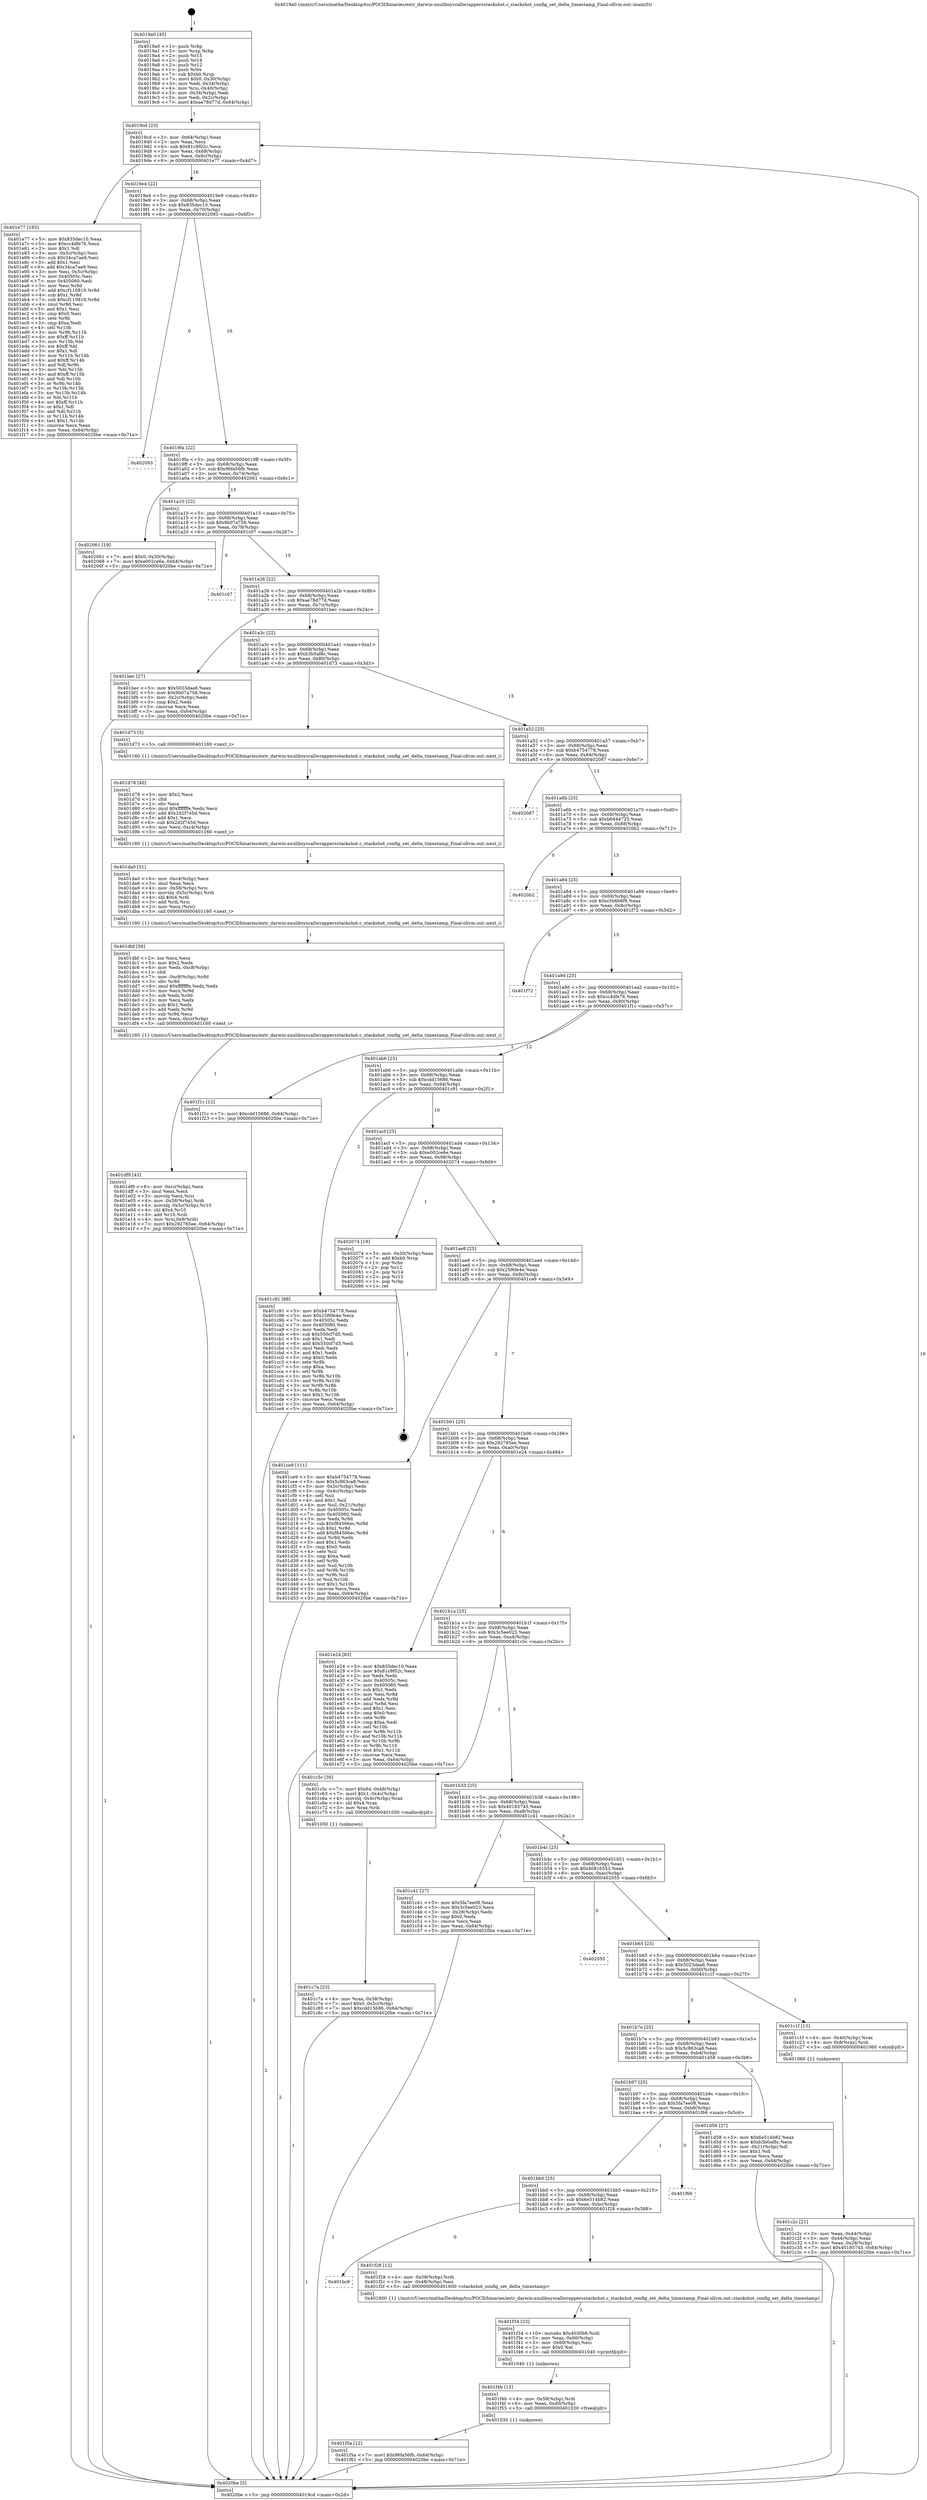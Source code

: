 digraph "0x4019a0" {
  label = "0x4019a0 (/mnt/c/Users/mathe/Desktop/tcc/POCII/binaries/extr_darwin-xnulibsyscallwrappersstackshot.c_stackshot_config_set_delta_timestamp_Final-ollvm.out::main(0))"
  labelloc = "t"
  node[shape=record]

  Entry [label="",width=0.3,height=0.3,shape=circle,fillcolor=black,style=filled]
  "0x4019cd" [label="{
     0x4019cd [23]\l
     | [instrs]\l
     &nbsp;&nbsp;0x4019cd \<+3\>: mov -0x64(%rbp),%eax\l
     &nbsp;&nbsp;0x4019d0 \<+2\>: mov %eax,%ecx\l
     &nbsp;&nbsp;0x4019d2 \<+6\>: sub $0x81c9f02c,%ecx\l
     &nbsp;&nbsp;0x4019d8 \<+3\>: mov %eax,-0x68(%rbp)\l
     &nbsp;&nbsp;0x4019db \<+3\>: mov %ecx,-0x6c(%rbp)\l
     &nbsp;&nbsp;0x4019de \<+6\>: je 0000000000401e77 \<main+0x4d7\>\l
  }"]
  "0x401e77" [label="{
     0x401e77 [165]\l
     | [instrs]\l
     &nbsp;&nbsp;0x401e77 \<+5\>: mov $0x835dec10,%eax\l
     &nbsp;&nbsp;0x401e7c \<+5\>: mov $0xcc4dfe76,%ecx\l
     &nbsp;&nbsp;0x401e81 \<+2\>: mov $0x1,%dl\l
     &nbsp;&nbsp;0x401e83 \<+3\>: mov -0x5c(%rbp),%esi\l
     &nbsp;&nbsp;0x401e86 \<+6\>: sub $0x34ca7ae9,%esi\l
     &nbsp;&nbsp;0x401e8c \<+3\>: add $0x1,%esi\l
     &nbsp;&nbsp;0x401e8f \<+6\>: add $0x34ca7ae9,%esi\l
     &nbsp;&nbsp;0x401e95 \<+3\>: mov %esi,-0x5c(%rbp)\l
     &nbsp;&nbsp;0x401e98 \<+7\>: mov 0x40505c,%esi\l
     &nbsp;&nbsp;0x401e9f \<+7\>: mov 0x405060,%edi\l
     &nbsp;&nbsp;0x401ea6 \<+3\>: mov %esi,%r8d\l
     &nbsp;&nbsp;0x401ea9 \<+7\>: add $0xcf110819,%r8d\l
     &nbsp;&nbsp;0x401eb0 \<+4\>: sub $0x1,%r8d\l
     &nbsp;&nbsp;0x401eb4 \<+7\>: sub $0xcf110819,%r8d\l
     &nbsp;&nbsp;0x401ebb \<+4\>: imul %r8d,%esi\l
     &nbsp;&nbsp;0x401ebf \<+3\>: and $0x1,%esi\l
     &nbsp;&nbsp;0x401ec2 \<+3\>: cmp $0x0,%esi\l
     &nbsp;&nbsp;0x401ec5 \<+4\>: sete %r9b\l
     &nbsp;&nbsp;0x401ec9 \<+3\>: cmp $0xa,%edi\l
     &nbsp;&nbsp;0x401ecc \<+4\>: setl %r10b\l
     &nbsp;&nbsp;0x401ed0 \<+3\>: mov %r9b,%r11b\l
     &nbsp;&nbsp;0x401ed3 \<+4\>: xor $0xff,%r11b\l
     &nbsp;&nbsp;0x401ed7 \<+3\>: mov %r10b,%bl\l
     &nbsp;&nbsp;0x401eda \<+3\>: xor $0xff,%bl\l
     &nbsp;&nbsp;0x401edd \<+3\>: xor $0x1,%dl\l
     &nbsp;&nbsp;0x401ee0 \<+3\>: mov %r11b,%r14b\l
     &nbsp;&nbsp;0x401ee3 \<+4\>: and $0xff,%r14b\l
     &nbsp;&nbsp;0x401ee7 \<+3\>: and %dl,%r9b\l
     &nbsp;&nbsp;0x401eea \<+3\>: mov %bl,%r15b\l
     &nbsp;&nbsp;0x401eed \<+4\>: and $0xff,%r15b\l
     &nbsp;&nbsp;0x401ef1 \<+3\>: and %dl,%r10b\l
     &nbsp;&nbsp;0x401ef4 \<+3\>: or %r9b,%r14b\l
     &nbsp;&nbsp;0x401ef7 \<+3\>: or %r10b,%r15b\l
     &nbsp;&nbsp;0x401efa \<+3\>: xor %r15b,%r14b\l
     &nbsp;&nbsp;0x401efd \<+3\>: or %bl,%r11b\l
     &nbsp;&nbsp;0x401f00 \<+4\>: xor $0xff,%r11b\l
     &nbsp;&nbsp;0x401f04 \<+3\>: or $0x1,%dl\l
     &nbsp;&nbsp;0x401f07 \<+3\>: and %dl,%r11b\l
     &nbsp;&nbsp;0x401f0a \<+3\>: or %r11b,%r14b\l
     &nbsp;&nbsp;0x401f0d \<+4\>: test $0x1,%r14b\l
     &nbsp;&nbsp;0x401f11 \<+3\>: cmovne %ecx,%eax\l
     &nbsp;&nbsp;0x401f14 \<+3\>: mov %eax,-0x64(%rbp)\l
     &nbsp;&nbsp;0x401f17 \<+5\>: jmp 00000000004020be \<main+0x71e\>\l
  }"]
  "0x4019e4" [label="{
     0x4019e4 [22]\l
     | [instrs]\l
     &nbsp;&nbsp;0x4019e4 \<+5\>: jmp 00000000004019e9 \<main+0x49\>\l
     &nbsp;&nbsp;0x4019e9 \<+3\>: mov -0x68(%rbp),%eax\l
     &nbsp;&nbsp;0x4019ec \<+5\>: sub $0x835dec10,%eax\l
     &nbsp;&nbsp;0x4019f1 \<+3\>: mov %eax,-0x70(%rbp)\l
     &nbsp;&nbsp;0x4019f4 \<+6\>: je 0000000000402093 \<main+0x6f3\>\l
  }"]
  Exit [label="",width=0.3,height=0.3,shape=circle,fillcolor=black,style=filled,peripheries=2]
  "0x402093" [label="{
     0x402093\l
  }", style=dashed]
  "0x4019fa" [label="{
     0x4019fa [22]\l
     | [instrs]\l
     &nbsp;&nbsp;0x4019fa \<+5\>: jmp 00000000004019ff \<main+0x5f\>\l
     &nbsp;&nbsp;0x4019ff \<+3\>: mov -0x68(%rbp),%eax\l
     &nbsp;&nbsp;0x401a02 \<+5\>: sub $0x96fa56fb,%eax\l
     &nbsp;&nbsp;0x401a07 \<+3\>: mov %eax,-0x74(%rbp)\l
     &nbsp;&nbsp;0x401a0a \<+6\>: je 0000000000402061 \<main+0x6c1\>\l
  }"]
  "0x401f5a" [label="{
     0x401f5a [12]\l
     | [instrs]\l
     &nbsp;&nbsp;0x401f5a \<+7\>: movl $0x96fa56fb,-0x64(%rbp)\l
     &nbsp;&nbsp;0x401f61 \<+5\>: jmp 00000000004020be \<main+0x71e\>\l
  }"]
  "0x402061" [label="{
     0x402061 [19]\l
     | [instrs]\l
     &nbsp;&nbsp;0x402061 \<+7\>: movl $0x0,-0x30(%rbp)\l
     &nbsp;&nbsp;0x402068 \<+7\>: movl $0xe002ce6e,-0x64(%rbp)\l
     &nbsp;&nbsp;0x40206f \<+5\>: jmp 00000000004020be \<main+0x71e\>\l
  }"]
  "0x401a10" [label="{
     0x401a10 [22]\l
     | [instrs]\l
     &nbsp;&nbsp;0x401a10 \<+5\>: jmp 0000000000401a15 \<main+0x75\>\l
     &nbsp;&nbsp;0x401a15 \<+3\>: mov -0x68(%rbp),%eax\l
     &nbsp;&nbsp;0x401a18 \<+5\>: sub $0x9b07a758,%eax\l
     &nbsp;&nbsp;0x401a1d \<+3\>: mov %eax,-0x78(%rbp)\l
     &nbsp;&nbsp;0x401a20 \<+6\>: je 0000000000401c07 \<main+0x267\>\l
  }"]
  "0x401f4b" [label="{
     0x401f4b [15]\l
     | [instrs]\l
     &nbsp;&nbsp;0x401f4b \<+4\>: mov -0x58(%rbp),%rdi\l
     &nbsp;&nbsp;0x401f4f \<+6\>: mov %eax,-0xd0(%rbp)\l
     &nbsp;&nbsp;0x401f55 \<+5\>: call 0000000000401030 \<free@plt\>\l
     | [calls]\l
     &nbsp;&nbsp;0x401030 \{1\} (unknown)\l
  }"]
  "0x401c07" [label="{
     0x401c07\l
  }", style=dashed]
  "0x401a26" [label="{
     0x401a26 [22]\l
     | [instrs]\l
     &nbsp;&nbsp;0x401a26 \<+5\>: jmp 0000000000401a2b \<main+0x8b\>\l
     &nbsp;&nbsp;0x401a2b \<+3\>: mov -0x68(%rbp),%eax\l
     &nbsp;&nbsp;0x401a2e \<+5\>: sub $0xae78d77d,%eax\l
     &nbsp;&nbsp;0x401a33 \<+3\>: mov %eax,-0x7c(%rbp)\l
     &nbsp;&nbsp;0x401a36 \<+6\>: je 0000000000401bec \<main+0x24c\>\l
  }"]
  "0x401f34" [label="{
     0x401f34 [23]\l
     | [instrs]\l
     &nbsp;&nbsp;0x401f34 \<+10\>: movabs $0x4030b6,%rdi\l
     &nbsp;&nbsp;0x401f3e \<+3\>: mov %eax,-0x60(%rbp)\l
     &nbsp;&nbsp;0x401f41 \<+3\>: mov -0x60(%rbp),%esi\l
     &nbsp;&nbsp;0x401f44 \<+2\>: mov $0x0,%al\l
     &nbsp;&nbsp;0x401f46 \<+5\>: call 0000000000401040 \<printf@plt\>\l
     | [calls]\l
     &nbsp;&nbsp;0x401040 \{1\} (unknown)\l
  }"]
  "0x401bec" [label="{
     0x401bec [27]\l
     | [instrs]\l
     &nbsp;&nbsp;0x401bec \<+5\>: mov $0x5023daa6,%eax\l
     &nbsp;&nbsp;0x401bf1 \<+5\>: mov $0x9b07a758,%ecx\l
     &nbsp;&nbsp;0x401bf6 \<+3\>: mov -0x2c(%rbp),%edx\l
     &nbsp;&nbsp;0x401bf9 \<+3\>: cmp $0x2,%edx\l
     &nbsp;&nbsp;0x401bfc \<+3\>: cmovne %ecx,%eax\l
     &nbsp;&nbsp;0x401bff \<+3\>: mov %eax,-0x64(%rbp)\l
     &nbsp;&nbsp;0x401c02 \<+5\>: jmp 00000000004020be \<main+0x71e\>\l
  }"]
  "0x401a3c" [label="{
     0x401a3c [22]\l
     | [instrs]\l
     &nbsp;&nbsp;0x401a3c \<+5\>: jmp 0000000000401a41 \<main+0xa1\>\l
     &nbsp;&nbsp;0x401a41 \<+3\>: mov -0x68(%rbp),%eax\l
     &nbsp;&nbsp;0x401a44 \<+5\>: sub $0xb3b0af8c,%eax\l
     &nbsp;&nbsp;0x401a49 \<+3\>: mov %eax,-0x80(%rbp)\l
     &nbsp;&nbsp;0x401a4c \<+6\>: je 0000000000401d73 \<main+0x3d3\>\l
  }"]
  "0x4020be" [label="{
     0x4020be [5]\l
     | [instrs]\l
     &nbsp;&nbsp;0x4020be \<+5\>: jmp 00000000004019cd \<main+0x2d\>\l
  }"]
  "0x4019a0" [label="{
     0x4019a0 [45]\l
     | [instrs]\l
     &nbsp;&nbsp;0x4019a0 \<+1\>: push %rbp\l
     &nbsp;&nbsp;0x4019a1 \<+3\>: mov %rsp,%rbp\l
     &nbsp;&nbsp;0x4019a4 \<+2\>: push %r15\l
     &nbsp;&nbsp;0x4019a6 \<+2\>: push %r14\l
     &nbsp;&nbsp;0x4019a8 \<+2\>: push %r12\l
     &nbsp;&nbsp;0x4019aa \<+1\>: push %rbx\l
     &nbsp;&nbsp;0x4019ab \<+7\>: sub $0xb0,%rsp\l
     &nbsp;&nbsp;0x4019b2 \<+7\>: movl $0x0,-0x30(%rbp)\l
     &nbsp;&nbsp;0x4019b9 \<+3\>: mov %edi,-0x34(%rbp)\l
     &nbsp;&nbsp;0x4019bc \<+4\>: mov %rsi,-0x40(%rbp)\l
     &nbsp;&nbsp;0x4019c0 \<+3\>: mov -0x34(%rbp),%edi\l
     &nbsp;&nbsp;0x4019c3 \<+3\>: mov %edi,-0x2c(%rbp)\l
     &nbsp;&nbsp;0x4019c6 \<+7\>: movl $0xae78d77d,-0x64(%rbp)\l
  }"]
  "0x401bc9" [label="{
     0x401bc9\l
  }", style=dashed]
  "0x401d73" [label="{
     0x401d73 [5]\l
     | [instrs]\l
     &nbsp;&nbsp;0x401d73 \<+5\>: call 0000000000401160 \<next_i\>\l
     | [calls]\l
     &nbsp;&nbsp;0x401160 \{1\} (/mnt/c/Users/mathe/Desktop/tcc/POCII/binaries/extr_darwin-xnulibsyscallwrappersstackshot.c_stackshot_config_set_delta_timestamp_Final-ollvm.out::next_i)\l
  }"]
  "0x401a52" [label="{
     0x401a52 [25]\l
     | [instrs]\l
     &nbsp;&nbsp;0x401a52 \<+5\>: jmp 0000000000401a57 \<main+0xb7\>\l
     &nbsp;&nbsp;0x401a57 \<+3\>: mov -0x68(%rbp),%eax\l
     &nbsp;&nbsp;0x401a5a \<+5\>: sub $0xb4754778,%eax\l
     &nbsp;&nbsp;0x401a5f \<+6\>: mov %eax,-0x84(%rbp)\l
     &nbsp;&nbsp;0x401a65 \<+6\>: je 0000000000402087 \<main+0x6e7\>\l
  }"]
  "0x401f28" [label="{
     0x401f28 [12]\l
     | [instrs]\l
     &nbsp;&nbsp;0x401f28 \<+4\>: mov -0x58(%rbp),%rdi\l
     &nbsp;&nbsp;0x401f2c \<+3\>: mov -0x48(%rbp),%esi\l
     &nbsp;&nbsp;0x401f2f \<+5\>: call 0000000000401600 \<stackshot_config_set_delta_timestamp\>\l
     | [calls]\l
     &nbsp;&nbsp;0x401600 \{1\} (/mnt/c/Users/mathe/Desktop/tcc/POCII/binaries/extr_darwin-xnulibsyscallwrappersstackshot.c_stackshot_config_set_delta_timestamp_Final-ollvm.out::stackshot_config_set_delta_timestamp)\l
  }"]
  "0x402087" [label="{
     0x402087\l
  }", style=dashed]
  "0x401a6b" [label="{
     0x401a6b [25]\l
     | [instrs]\l
     &nbsp;&nbsp;0x401a6b \<+5\>: jmp 0000000000401a70 \<main+0xd0\>\l
     &nbsp;&nbsp;0x401a70 \<+3\>: mov -0x68(%rbp),%eax\l
     &nbsp;&nbsp;0x401a73 \<+5\>: sub $0xb6444725,%eax\l
     &nbsp;&nbsp;0x401a78 \<+6\>: mov %eax,-0x88(%rbp)\l
     &nbsp;&nbsp;0x401a7e \<+6\>: je 00000000004020b2 \<main+0x712\>\l
  }"]
  "0x401bb0" [label="{
     0x401bb0 [25]\l
     | [instrs]\l
     &nbsp;&nbsp;0x401bb0 \<+5\>: jmp 0000000000401bb5 \<main+0x215\>\l
     &nbsp;&nbsp;0x401bb5 \<+3\>: mov -0x68(%rbp),%eax\l
     &nbsp;&nbsp;0x401bb8 \<+5\>: sub $0x6e514b82,%eax\l
     &nbsp;&nbsp;0x401bbd \<+6\>: mov %eax,-0xbc(%rbp)\l
     &nbsp;&nbsp;0x401bc3 \<+6\>: je 0000000000401f28 \<main+0x588\>\l
  }"]
  "0x4020b2" [label="{
     0x4020b2\l
  }", style=dashed]
  "0x401a84" [label="{
     0x401a84 [25]\l
     | [instrs]\l
     &nbsp;&nbsp;0x401a84 \<+5\>: jmp 0000000000401a89 \<main+0xe9\>\l
     &nbsp;&nbsp;0x401a89 \<+3\>: mov -0x68(%rbp),%eax\l
     &nbsp;&nbsp;0x401a8c \<+5\>: sub $0xc5b6b6f9,%eax\l
     &nbsp;&nbsp;0x401a91 \<+6\>: mov %eax,-0x8c(%rbp)\l
     &nbsp;&nbsp;0x401a97 \<+6\>: je 0000000000401f72 \<main+0x5d2\>\l
  }"]
  "0x401f66" [label="{
     0x401f66\l
  }", style=dashed]
  "0x401f72" [label="{
     0x401f72\l
  }", style=dashed]
  "0x401a9d" [label="{
     0x401a9d [25]\l
     | [instrs]\l
     &nbsp;&nbsp;0x401a9d \<+5\>: jmp 0000000000401aa2 \<main+0x102\>\l
     &nbsp;&nbsp;0x401aa2 \<+3\>: mov -0x68(%rbp),%eax\l
     &nbsp;&nbsp;0x401aa5 \<+5\>: sub $0xcc4dfe76,%eax\l
     &nbsp;&nbsp;0x401aaa \<+6\>: mov %eax,-0x90(%rbp)\l
     &nbsp;&nbsp;0x401ab0 \<+6\>: je 0000000000401f1c \<main+0x57c\>\l
  }"]
  "0x401df9" [label="{
     0x401df9 [43]\l
     | [instrs]\l
     &nbsp;&nbsp;0x401df9 \<+6\>: mov -0xcc(%rbp),%ecx\l
     &nbsp;&nbsp;0x401dff \<+3\>: imul %eax,%ecx\l
     &nbsp;&nbsp;0x401e02 \<+3\>: movslq %ecx,%rsi\l
     &nbsp;&nbsp;0x401e05 \<+4\>: mov -0x58(%rbp),%rdi\l
     &nbsp;&nbsp;0x401e09 \<+4\>: movslq -0x5c(%rbp),%r10\l
     &nbsp;&nbsp;0x401e0d \<+4\>: shl $0x4,%r10\l
     &nbsp;&nbsp;0x401e11 \<+3\>: add %r10,%rdi\l
     &nbsp;&nbsp;0x401e14 \<+4\>: mov %rsi,0x8(%rdi)\l
     &nbsp;&nbsp;0x401e18 \<+7\>: movl $0x292785ee,-0x64(%rbp)\l
     &nbsp;&nbsp;0x401e1f \<+5\>: jmp 00000000004020be \<main+0x71e\>\l
  }"]
  "0x401f1c" [label="{
     0x401f1c [12]\l
     | [instrs]\l
     &nbsp;&nbsp;0x401f1c \<+7\>: movl $0xcdd15686,-0x64(%rbp)\l
     &nbsp;&nbsp;0x401f23 \<+5\>: jmp 00000000004020be \<main+0x71e\>\l
  }"]
  "0x401ab6" [label="{
     0x401ab6 [25]\l
     | [instrs]\l
     &nbsp;&nbsp;0x401ab6 \<+5\>: jmp 0000000000401abb \<main+0x11b\>\l
     &nbsp;&nbsp;0x401abb \<+3\>: mov -0x68(%rbp),%eax\l
     &nbsp;&nbsp;0x401abe \<+5\>: sub $0xcdd15686,%eax\l
     &nbsp;&nbsp;0x401ac3 \<+6\>: mov %eax,-0x94(%rbp)\l
     &nbsp;&nbsp;0x401ac9 \<+6\>: je 0000000000401c91 \<main+0x2f1\>\l
  }"]
  "0x401dbf" [label="{
     0x401dbf [58]\l
     | [instrs]\l
     &nbsp;&nbsp;0x401dbf \<+2\>: xor %ecx,%ecx\l
     &nbsp;&nbsp;0x401dc1 \<+5\>: mov $0x2,%edx\l
     &nbsp;&nbsp;0x401dc6 \<+6\>: mov %edx,-0xc8(%rbp)\l
     &nbsp;&nbsp;0x401dcc \<+1\>: cltd\l
     &nbsp;&nbsp;0x401dcd \<+7\>: mov -0xc8(%rbp),%r8d\l
     &nbsp;&nbsp;0x401dd4 \<+3\>: idiv %r8d\l
     &nbsp;&nbsp;0x401dd7 \<+6\>: imul $0xfffffffe,%edx,%edx\l
     &nbsp;&nbsp;0x401ddd \<+3\>: mov %ecx,%r9d\l
     &nbsp;&nbsp;0x401de0 \<+3\>: sub %edx,%r9d\l
     &nbsp;&nbsp;0x401de3 \<+2\>: mov %ecx,%edx\l
     &nbsp;&nbsp;0x401de5 \<+3\>: sub $0x1,%edx\l
     &nbsp;&nbsp;0x401de8 \<+3\>: add %edx,%r9d\l
     &nbsp;&nbsp;0x401deb \<+3\>: sub %r9d,%ecx\l
     &nbsp;&nbsp;0x401dee \<+6\>: mov %ecx,-0xcc(%rbp)\l
     &nbsp;&nbsp;0x401df4 \<+5\>: call 0000000000401160 \<next_i\>\l
     | [calls]\l
     &nbsp;&nbsp;0x401160 \{1\} (/mnt/c/Users/mathe/Desktop/tcc/POCII/binaries/extr_darwin-xnulibsyscallwrappersstackshot.c_stackshot_config_set_delta_timestamp_Final-ollvm.out::next_i)\l
  }"]
  "0x401c91" [label="{
     0x401c91 [88]\l
     | [instrs]\l
     &nbsp;&nbsp;0x401c91 \<+5\>: mov $0xb4754778,%eax\l
     &nbsp;&nbsp;0x401c96 \<+5\>: mov $0x25f6fe4e,%ecx\l
     &nbsp;&nbsp;0x401c9b \<+7\>: mov 0x40505c,%edx\l
     &nbsp;&nbsp;0x401ca2 \<+7\>: mov 0x405060,%esi\l
     &nbsp;&nbsp;0x401ca9 \<+2\>: mov %edx,%edi\l
     &nbsp;&nbsp;0x401cab \<+6\>: sub $0x550cf7d5,%edi\l
     &nbsp;&nbsp;0x401cb1 \<+3\>: sub $0x1,%edi\l
     &nbsp;&nbsp;0x401cb4 \<+6\>: add $0x550cf7d5,%edi\l
     &nbsp;&nbsp;0x401cba \<+3\>: imul %edi,%edx\l
     &nbsp;&nbsp;0x401cbd \<+3\>: and $0x1,%edx\l
     &nbsp;&nbsp;0x401cc0 \<+3\>: cmp $0x0,%edx\l
     &nbsp;&nbsp;0x401cc3 \<+4\>: sete %r8b\l
     &nbsp;&nbsp;0x401cc7 \<+3\>: cmp $0xa,%esi\l
     &nbsp;&nbsp;0x401cca \<+4\>: setl %r9b\l
     &nbsp;&nbsp;0x401cce \<+3\>: mov %r8b,%r10b\l
     &nbsp;&nbsp;0x401cd1 \<+3\>: and %r9b,%r10b\l
     &nbsp;&nbsp;0x401cd4 \<+3\>: xor %r9b,%r8b\l
     &nbsp;&nbsp;0x401cd7 \<+3\>: or %r8b,%r10b\l
     &nbsp;&nbsp;0x401cda \<+4\>: test $0x1,%r10b\l
     &nbsp;&nbsp;0x401cde \<+3\>: cmovne %ecx,%eax\l
     &nbsp;&nbsp;0x401ce1 \<+3\>: mov %eax,-0x64(%rbp)\l
     &nbsp;&nbsp;0x401ce4 \<+5\>: jmp 00000000004020be \<main+0x71e\>\l
  }"]
  "0x401acf" [label="{
     0x401acf [25]\l
     | [instrs]\l
     &nbsp;&nbsp;0x401acf \<+5\>: jmp 0000000000401ad4 \<main+0x134\>\l
     &nbsp;&nbsp;0x401ad4 \<+3\>: mov -0x68(%rbp),%eax\l
     &nbsp;&nbsp;0x401ad7 \<+5\>: sub $0xe002ce6e,%eax\l
     &nbsp;&nbsp;0x401adc \<+6\>: mov %eax,-0x98(%rbp)\l
     &nbsp;&nbsp;0x401ae2 \<+6\>: je 0000000000402074 \<main+0x6d4\>\l
  }"]
  "0x401da0" [label="{
     0x401da0 [31]\l
     | [instrs]\l
     &nbsp;&nbsp;0x401da0 \<+6\>: mov -0xc4(%rbp),%ecx\l
     &nbsp;&nbsp;0x401da6 \<+3\>: imul %eax,%ecx\l
     &nbsp;&nbsp;0x401da9 \<+4\>: mov -0x58(%rbp),%rsi\l
     &nbsp;&nbsp;0x401dad \<+4\>: movslq -0x5c(%rbp),%rdi\l
     &nbsp;&nbsp;0x401db1 \<+4\>: shl $0x4,%rdi\l
     &nbsp;&nbsp;0x401db5 \<+3\>: add %rdi,%rsi\l
     &nbsp;&nbsp;0x401db8 \<+2\>: mov %ecx,(%rsi)\l
     &nbsp;&nbsp;0x401dba \<+5\>: call 0000000000401160 \<next_i\>\l
     | [calls]\l
     &nbsp;&nbsp;0x401160 \{1\} (/mnt/c/Users/mathe/Desktop/tcc/POCII/binaries/extr_darwin-xnulibsyscallwrappersstackshot.c_stackshot_config_set_delta_timestamp_Final-ollvm.out::next_i)\l
  }"]
  "0x402074" [label="{
     0x402074 [19]\l
     | [instrs]\l
     &nbsp;&nbsp;0x402074 \<+3\>: mov -0x30(%rbp),%eax\l
     &nbsp;&nbsp;0x402077 \<+7\>: add $0xb0,%rsp\l
     &nbsp;&nbsp;0x40207e \<+1\>: pop %rbx\l
     &nbsp;&nbsp;0x40207f \<+2\>: pop %r12\l
     &nbsp;&nbsp;0x402081 \<+2\>: pop %r14\l
     &nbsp;&nbsp;0x402083 \<+2\>: pop %r15\l
     &nbsp;&nbsp;0x402085 \<+1\>: pop %rbp\l
     &nbsp;&nbsp;0x402086 \<+1\>: ret\l
  }"]
  "0x401ae8" [label="{
     0x401ae8 [25]\l
     | [instrs]\l
     &nbsp;&nbsp;0x401ae8 \<+5\>: jmp 0000000000401aed \<main+0x14d\>\l
     &nbsp;&nbsp;0x401aed \<+3\>: mov -0x68(%rbp),%eax\l
     &nbsp;&nbsp;0x401af0 \<+5\>: sub $0x25f6fe4e,%eax\l
     &nbsp;&nbsp;0x401af5 \<+6\>: mov %eax,-0x9c(%rbp)\l
     &nbsp;&nbsp;0x401afb \<+6\>: je 0000000000401ce9 \<main+0x349\>\l
  }"]
  "0x401d78" [label="{
     0x401d78 [40]\l
     | [instrs]\l
     &nbsp;&nbsp;0x401d78 \<+5\>: mov $0x2,%ecx\l
     &nbsp;&nbsp;0x401d7d \<+1\>: cltd\l
     &nbsp;&nbsp;0x401d7e \<+2\>: idiv %ecx\l
     &nbsp;&nbsp;0x401d80 \<+6\>: imul $0xfffffffe,%edx,%ecx\l
     &nbsp;&nbsp;0x401d86 \<+6\>: add $0x2d2f745d,%ecx\l
     &nbsp;&nbsp;0x401d8c \<+3\>: add $0x1,%ecx\l
     &nbsp;&nbsp;0x401d8f \<+6\>: sub $0x2d2f745d,%ecx\l
     &nbsp;&nbsp;0x401d95 \<+6\>: mov %ecx,-0xc4(%rbp)\l
     &nbsp;&nbsp;0x401d9b \<+5\>: call 0000000000401160 \<next_i\>\l
     | [calls]\l
     &nbsp;&nbsp;0x401160 \{1\} (/mnt/c/Users/mathe/Desktop/tcc/POCII/binaries/extr_darwin-xnulibsyscallwrappersstackshot.c_stackshot_config_set_delta_timestamp_Final-ollvm.out::next_i)\l
  }"]
  "0x401ce9" [label="{
     0x401ce9 [111]\l
     | [instrs]\l
     &nbsp;&nbsp;0x401ce9 \<+5\>: mov $0xb4754778,%eax\l
     &nbsp;&nbsp;0x401cee \<+5\>: mov $0x5c863ca8,%ecx\l
     &nbsp;&nbsp;0x401cf3 \<+3\>: mov -0x5c(%rbp),%edx\l
     &nbsp;&nbsp;0x401cf6 \<+3\>: cmp -0x4c(%rbp),%edx\l
     &nbsp;&nbsp;0x401cf9 \<+4\>: setl %sil\l
     &nbsp;&nbsp;0x401cfd \<+4\>: and $0x1,%sil\l
     &nbsp;&nbsp;0x401d01 \<+4\>: mov %sil,-0x21(%rbp)\l
     &nbsp;&nbsp;0x401d05 \<+7\>: mov 0x40505c,%edx\l
     &nbsp;&nbsp;0x401d0c \<+7\>: mov 0x405060,%edi\l
     &nbsp;&nbsp;0x401d13 \<+3\>: mov %edx,%r8d\l
     &nbsp;&nbsp;0x401d16 \<+7\>: sub $0xf84566ec,%r8d\l
     &nbsp;&nbsp;0x401d1d \<+4\>: sub $0x1,%r8d\l
     &nbsp;&nbsp;0x401d21 \<+7\>: add $0xf84566ec,%r8d\l
     &nbsp;&nbsp;0x401d28 \<+4\>: imul %r8d,%edx\l
     &nbsp;&nbsp;0x401d2c \<+3\>: and $0x1,%edx\l
     &nbsp;&nbsp;0x401d2f \<+3\>: cmp $0x0,%edx\l
     &nbsp;&nbsp;0x401d32 \<+4\>: sete %sil\l
     &nbsp;&nbsp;0x401d36 \<+3\>: cmp $0xa,%edi\l
     &nbsp;&nbsp;0x401d39 \<+4\>: setl %r9b\l
     &nbsp;&nbsp;0x401d3d \<+3\>: mov %sil,%r10b\l
     &nbsp;&nbsp;0x401d40 \<+3\>: and %r9b,%r10b\l
     &nbsp;&nbsp;0x401d43 \<+3\>: xor %r9b,%sil\l
     &nbsp;&nbsp;0x401d46 \<+3\>: or %sil,%r10b\l
     &nbsp;&nbsp;0x401d49 \<+4\>: test $0x1,%r10b\l
     &nbsp;&nbsp;0x401d4d \<+3\>: cmovne %ecx,%eax\l
     &nbsp;&nbsp;0x401d50 \<+3\>: mov %eax,-0x64(%rbp)\l
     &nbsp;&nbsp;0x401d53 \<+5\>: jmp 00000000004020be \<main+0x71e\>\l
  }"]
  "0x401b01" [label="{
     0x401b01 [25]\l
     | [instrs]\l
     &nbsp;&nbsp;0x401b01 \<+5\>: jmp 0000000000401b06 \<main+0x166\>\l
     &nbsp;&nbsp;0x401b06 \<+3\>: mov -0x68(%rbp),%eax\l
     &nbsp;&nbsp;0x401b09 \<+5\>: sub $0x292785ee,%eax\l
     &nbsp;&nbsp;0x401b0e \<+6\>: mov %eax,-0xa0(%rbp)\l
     &nbsp;&nbsp;0x401b14 \<+6\>: je 0000000000401e24 \<main+0x484\>\l
  }"]
  "0x401b97" [label="{
     0x401b97 [25]\l
     | [instrs]\l
     &nbsp;&nbsp;0x401b97 \<+5\>: jmp 0000000000401b9c \<main+0x1fc\>\l
     &nbsp;&nbsp;0x401b9c \<+3\>: mov -0x68(%rbp),%eax\l
     &nbsp;&nbsp;0x401b9f \<+5\>: sub $0x5fa7ee08,%eax\l
     &nbsp;&nbsp;0x401ba4 \<+6\>: mov %eax,-0xb8(%rbp)\l
     &nbsp;&nbsp;0x401baa \<+6\>: je 0000000000401f66 \<main+0x5c6\>\l
  }"]
  "0x401e24" [label="{
     0x401e24 [83]\l
     | [instrs]\l
     &nbsp;&nbsp;0x401e24 \<+5\>: mov $0x835dec10,%eax\l
     &nbsp;&nbsp;0x401e29 \<+5\>: mov $0x81c9f02c,%ecx\l
     &nbsp;&nbsp;0x401e2e \<+2\>: xor %edx,%edx\l
     &nbsp;&nbsp;0x401e30 \<+7\>: mov 0x40505c,%esi\l
     &nbsp;&nbsp;0x401e37 \<+7\>: mov 0x405060,%edi\l
     &nbsp;&nbsp;0x401e3e \<+3\>: sub $0x1,%edx\l
     &nbsp;&nbsp;0x401e41 \<+3\>: mov %esi,%r8d\l
     &nbsp;&nbsp;0x401e44 \<+3\>: add %edx,%r8d\l
     &nbsp;&nbsp;0x401e47 \<+4\>: imul %r8d,%esi\l
     &nbsp;&nbsp;0x401e4b \<+3\>: and $0x1,%esi\l
     &nbsp;&nbsp;0x401e4e \<+3\>: cmp $0x0,%esi\l
     &nbsp;&nbsp;0x401e51 \<+4\>: sete %r9b\l
     &nbsp;&nbsp;0x401e55 \<+3\>: cmp $0xa,%edi\l
     &nbsp;&nbsp;0x401e58 \<+4\>: setl %r10b\l
     &nbsp;&nbsp;0x401e5c \<+3\>: mov %r9b,%r11b\l
     &nbsp;&nbsp;0x401e5f \<+3\>: and %r10b,%r11b\l
     &nbsp;&nbsp;0x401e62 \<+3\>: xor %r10b,%r9b\l
     &nbsp;&nbsp;0x401e65 \<+3\>: or %r9b,%r11b\l
     &nbsp;&nbsp;0x401e68 \<+4\>: test $0x1,%r11b\l
     &nbsp;&nbsp;0x401e6c \<+3\>: cmovne %ecx,%eax\l
     &nbsp;&nbsp;0x401e6f \<+3\>: mov %eax,-0x64(%rbp)\l
     &nbsp;&nbsp;0x401e72 \<+5\>: jmp 00000000004020be \<main+0x71e\>\l
  }"]
  "0x401b1a" [label="{
     0x401b1a [25]\l
     | [instrs]\l
     &nbsp;&nbsp;0x401b1a \<+5\>: jmp 0000000000401b1f \<main+0x17f\>\l
     &nbsp;&nbsp;0x401b1f \<+3\>: mov -0x68(%rbp),%eax\l
     &nbsp;&nbsp;0x401b22 \<+5\>: sub $0x3c5ee023,%eax\l
     &nbsp;&nbsp;0x401b27 \<+6\>: mov %eax,-0xa4(%rbp)\l
     &nbsp;&nbsp;0x401b2d \<+6\>: je 0000000000401c5c \<main+0x2bc\>\l
  }"]
  "0x401d58" [label="{
     0x401d58 [27]\l
     | [instrs]\l
     &nbsp;&nbsp;0x401d58 \<+5\>: mov $0x6e514b82,%eax\l
     &nbsp;&nbsp;0x401d5d \<+5\>: mov $0xb3b0af8c,%ecx\l
     &nbsp;&nbsp;0x401d62 \<+3\>: mov -0x21(%rbp),%dl\l
     &nbsp;&nbsp;0x401d65 \<+3\>: test $0x1,%dl\l
     &nbsp;&nbsp;0x401d68 \<+3\>: cmovne %ecx,%eax\l
     &nbsp;&nbsp;0x401d6b \<+3\>: mov %eax,-0x64(%rbp)\l
     &nbsp;&nbsp;0x401d6e \<+5\>: jmp 00000000004020be \<main+0x71e\>\l
  }"]
  "0x401c5c" [label="{
     0x401c5c [30]\l
     | [instrs]\l
     &nbsp;&nbsp;0x401c5c \<+7\>: movl $0x64,-0x48(%rbp)\l
     &nbsp;&nbsp;0x401c63 \<+7\>: movl $0x1,-0x4c(%rbp)\l
     &nbsp;&nbsp;0x401c6a \<+4\>: movslq -0x4c(%rbp),%rax\l
     &nbsp;&nbsp;0x401c6e \<+4\>: shl $0x4,%rax\l
     &nbsp;&nbsp;0x401c72 \<+3\>: mov %rax,%rdi\l
     &nbsp;&nbsp;0x401c75 \<+5\>: call 0000000000401050 \<malloc@plt\>\l
     | [calls]\l
     &nbsp;&nbsp;0x401050 \{1\} (unknown)\l
  }"]
  "0x401b33" [label="{
     0x401b33 [25]\l
     | [instrs]\l
     &nbsp;&nbsp;0x401b33 \<+5\>: jmp 0000000000401b38 \<main+0x198\>\l
     &nbsp;&nbsp;0x401b38 \<+3\>: mov -0x68(%rbp),%eax\l
     &nbsp;&nbsp;0x401b3b \<+5\>: sub $0x40185745,%eax\l
     &nbsp;&nbsp;0x401b40 \<+6\>: mov %eax,-0xa8(%rbp)\l
     &nbsp;&nbsp;0x401b46 \<+6\>: je 0000000000401c41 \<main+0x2a1\>\l
  }"]
  "0x401c7a" [label="{
     0x401c7a [23]\l
     | [instrs]\l
     &nbsp;&nbsp;0x401c7a \<+4\>: mov %rax,-0x58(%rbp)\l
     &nbsp;&nbsp;0x401c7e \<+7\>: movl $0x0,-0x5c(%rbp)\l
     &nbsp;&nbsp;0x401c85 \<+7\>: movl $0xcdd15686,-0x64(%rbp)\l
     &nbsp;&nbsp;0x401c8c \<+5\>: jmp 00000000004020be \<main+0x71e\>\l
  }"]
  "0x401c41" [label="{
     0x401c41 [27]\l
     | [instrs]\l
     &nbsp;&nbsp;0x401c41 \<+5\>: mov $0x5fa7ee08,%eax\l
     &nbsp;&nbsp;0x401c46 \<+5\>: mov $0x3c5ee023,%ecx\l
     &nbsp;&nbsp;0x401c4b \<+3\>: mov -0x28(%rbp),%edx\l
     &nbsp;&nbsp;0x401c4e \<+3\>: cmp $0x0,%edx\l
     &nbsp;&nbsp;0x401c51 \<+3\>: cmove %ecx,%eax\l
     &nbsp;&nbsp;0x401c54 \<+3\>: mov %eax,-0x64(%rbp)\l
     &nbsp;&nbsp;0x401c57 \<+5\>: jmp 00000000004020be \<main+0x71e\>\l
  }"]
  "0x401b4c" [label="{
     0x401b4c [25]\l
     | [instrs]\l
     &nbsp;&nbsp;0x401b4c \<+5\>: jmp 0000000000401b51 \<main+0x1b1\>\l
     &nbsp;&nbsp;0x401b51 \<+3\>: mov -0x68(%rbp),%eax\l
     &nbsp;&nbsp;0x401b54 \<+5\>: sub $0x40816553,%eax\l
     &nbsp;&nbsp;0x401b59 \<+6\>: mov %eax,-0xac(%rbp)\l
     &nbsp;&nbsp;0x401b5f \<+6\>: je 0000000000402055 \<main+0x6b5\>\l
  }"]
  "0x401c2c" [label="{
     0x401c2c [21]\l
     | [instrs]\l
     &nbsp;&nbsp;0x401c2c \<+3\>: mov %eax,-0x44(%rbp)\l
     &nbsp;&nbsp;0x401c2f \<+3\>: mov -0x44(%rbp),%eax\l
     &nbsp;&nbsp;0x401c32 \<+3\>: mov %eax,-0x28(%rbp)\l
     &nbsp;&nbsp;0x401c35 \<+7\>: movl $0x40185745,-0x64(%rbp)\l
     &nbsp;&nbsp;0x401c3c \<+5\>: jmp 00000000004020be \<main+0x71e\>\l
  }"]
  "0x402055" [label="{
     0x402055\l
  }", style=dashed]
  "0x401b65" [label="{
     0x401b65 [25]\l
     | [instrs]\l
     &nbsp;&nbsp;0x401b65 \<+5\>: jmp 0000000000401b6a \<main+0x1ca\>\l
     &nbsp;&nbsp;0x401b6a \<+3\>: mov -0x68(%rbp),%eax\l
     &nbsp;&nbsp;0x401b6d \<+5\>: sub $0x5023daa6,%eax\l
     &nbsp;&nbsp;0x401b72 \<+6\>: mov %eax,-0xb0(%rbp)\l
     &nbsp;&nbsp;0x401b78 \<+6\>: je 0000000000401c1f \<main+0x27f\>\l
  }"]
  "0x401b7e" [label="{
     0x401b7e [25]\l
     | [instrs]\l
     &nbsp;&nbsp;0x401b7e \<+5\>: jmp 0000000000401b83 \<main+0x1e3\>\l
     &nbsp;&nbsp;0x401b83 \<+3\>: mov -0x68(%rbp),%eax\l
     &nbsp;&nbsp;0x401b86 \<+5\>: sub $0x5c863ca8,%eax\l
     &nbsp;&nbsp;0x401b8b \<+6\>: mov %eax,-0xb4(%rbp)\l
     &nbsp;&nbsp;0x401b91 \<+6\>: je 0000000000401d58 \<main+0x3b8\>\l
  }"]
  "0x401c1f" [label="{
     0x401c1f [13]\l
     | [instrs]\l
     &nbsp;&nbsp;0x401c1f \<+4\>: mov -0x40(%rbp),%rax\l
     &nbsp;&nbsp;0x401c23 \<+4\>: mov 0x8(%rax),%rdi\l
     &nbsp;&nbsp;0x401c27 \<+5\>: call 0000000000401060 \<atoi@plt\>\l
     | [calls]\l
     &nbsp;&nbsp;0x401060 \{1\} (unknown)\l
  }"]
  Entry -> "0x4019a0" [label=" 1"]
  "0x4019cd" -> "0x401e77" [label=" 1"]
  "0x4019cd" -> "0x4019e4" [label=" 16"]
  "0x402074" -> Exit [label=" 1"]
  "0x4019e4" -> "0x402093" [label=" 0"]
  "0x4019e4" -> "0x4019fa" [label=" 16"]
  "0x402061" -> "0x4020be" [label=" 1"]
  "0x4019fa" -> "0x402061" [label=" 1"]
  "0x4019fa" -> "0x401a10" [label=" 15"]
  "0x401f5a" -> "0x4020be" [label=" 1"]
  "0x401a10" -> "0x401c07" [label=" 0"]
  "0x401a10" -> "0x401a26" [label=" 15"]
  "0x401f4b" -> "0x401f5a" [label=" 1"]
  "0x401a26" -> "0x401bec" [label=" 1"]
  "0x401a26" -> "0x401a3c" [label=" 14"]
  "0x401bec" -> "0x4020be" [label=" 1"]
  "0x4019a0" -> "0x4019cd" [label=" 1"]
  "0x4020be" -> "0x4019cd" [label=" 16"]
  "0x401f34" -> "0x401f4b" [label=" 1"]
  "0x401a3c" -> "0x401d73" [label=" 1"]
  "0x401a3c" -> "0x401a52" [label=" 13"]
  "0x401f28" -> "0x401f34" [label=" 1"]
  "0x401a52" -> "0x402087" [label=" 0"]
  "0x401a52" -> "0x401a6b" [label=" 13"]
  "0x401bb0" -> "0x401bc9" [label=" 0"]
  "0x401a6b" -> "0x4020b2" [label=" 0"]
  "0x401a6b" -> "0x401a84" [label=" 13"]
  "0x401bb0" -> "0x401f28" [label=" 1"]
  "0x401a84" -> "0x401f72" [label=" 0"]
  "0x401a84" -> "0x401a9d" [label=" 13"]
  "0x401b97" -> "0x401bb0" [label=" 1"]
  "0x401a9d" -> "0x401f1c" [label=" 1"]
  "0x401a9d" -> "0x401ab6" [label=" 12"]
  "0x401b97" -> "0x401f66" [label=" 0"]
  "0x401ab6" -> "0x401c91" [label=" 2"]
  "0x401ab6" -> "0x401acf" [label=" 10"]
  "0x401f1c" -> "0x4020be" [label=" 1"]
  "0x401acf" -> "0x402074" [label=" 1"]
  "0x401acf" -> "0x401ae8" [label=" 9"]
  "0x401e77" -> "0x4020be" [label=" 1"]
  "0x401ae8" -> "0x401ce9" [label=" 2"]
  "0x401ae8" -> "0x401b01" [label=" 7"]
  "0x401e24" -> "0x4020be" [label=" 1"]
  "0x401b01" -> "0x401e24" [label=" 1"]
  "0x401b01" -> "0x401b1a" [label=" 6"]
  "0x401df9" -> "0x4020be" [label=" 1"]
  "0x401b1a" -> "0x401c5c" [label=" 1"]
  "0x401b1a" -> "0x401b33" [label=" 5"]
  "0x401dbf" -> "0x401df9" [label=" 1"]
  "0x401b33" -> "0x401c41" [label=" 1"]
  "0x401b33" -> "0x401b4c" [label=" 4"]
  "0x401d78" -> "0x401da0" [label=" 1"]
  "0x401b4c" -> "0x402055" [label=" 0"]
  "0x401b4c" -> "0x401b65" [label=" 4"]
  "0x401d73" -> "0x401d78" [label=" 1"]
  "0x401b65" -> "0x401c1f" [label=" 1"]
  "0x401b65" -> "0x401b7e" [label=" 3"]
  "0x401c1f" -> "0x401c2c" [label=" 1"]
  "0x401c2c" -> "0x4020be" [label=" 1"]
  "0x401c41" -> "0x4020be" [label=" 1"]
  "0x401c5c" -> "0x401c7a" [label=" 1"]
  "0x401c7a" -> "0x4020be" [label=" 1"]
  "0x401c91" -> "0x4020be" [label=" 2"]
  "0x401ce9" -> "0x4020be" [label=" 2"]
  "0x401da0" -> "0x401dbf" [label=" 1"]
  "0x401b7e" -> "0x401d58" [label=" 2"]
  "0x401b7e" -> "0x401b97" [label=" 1"]
  "0x401d58" -> "0x4020be" [label=" 2"]
}
